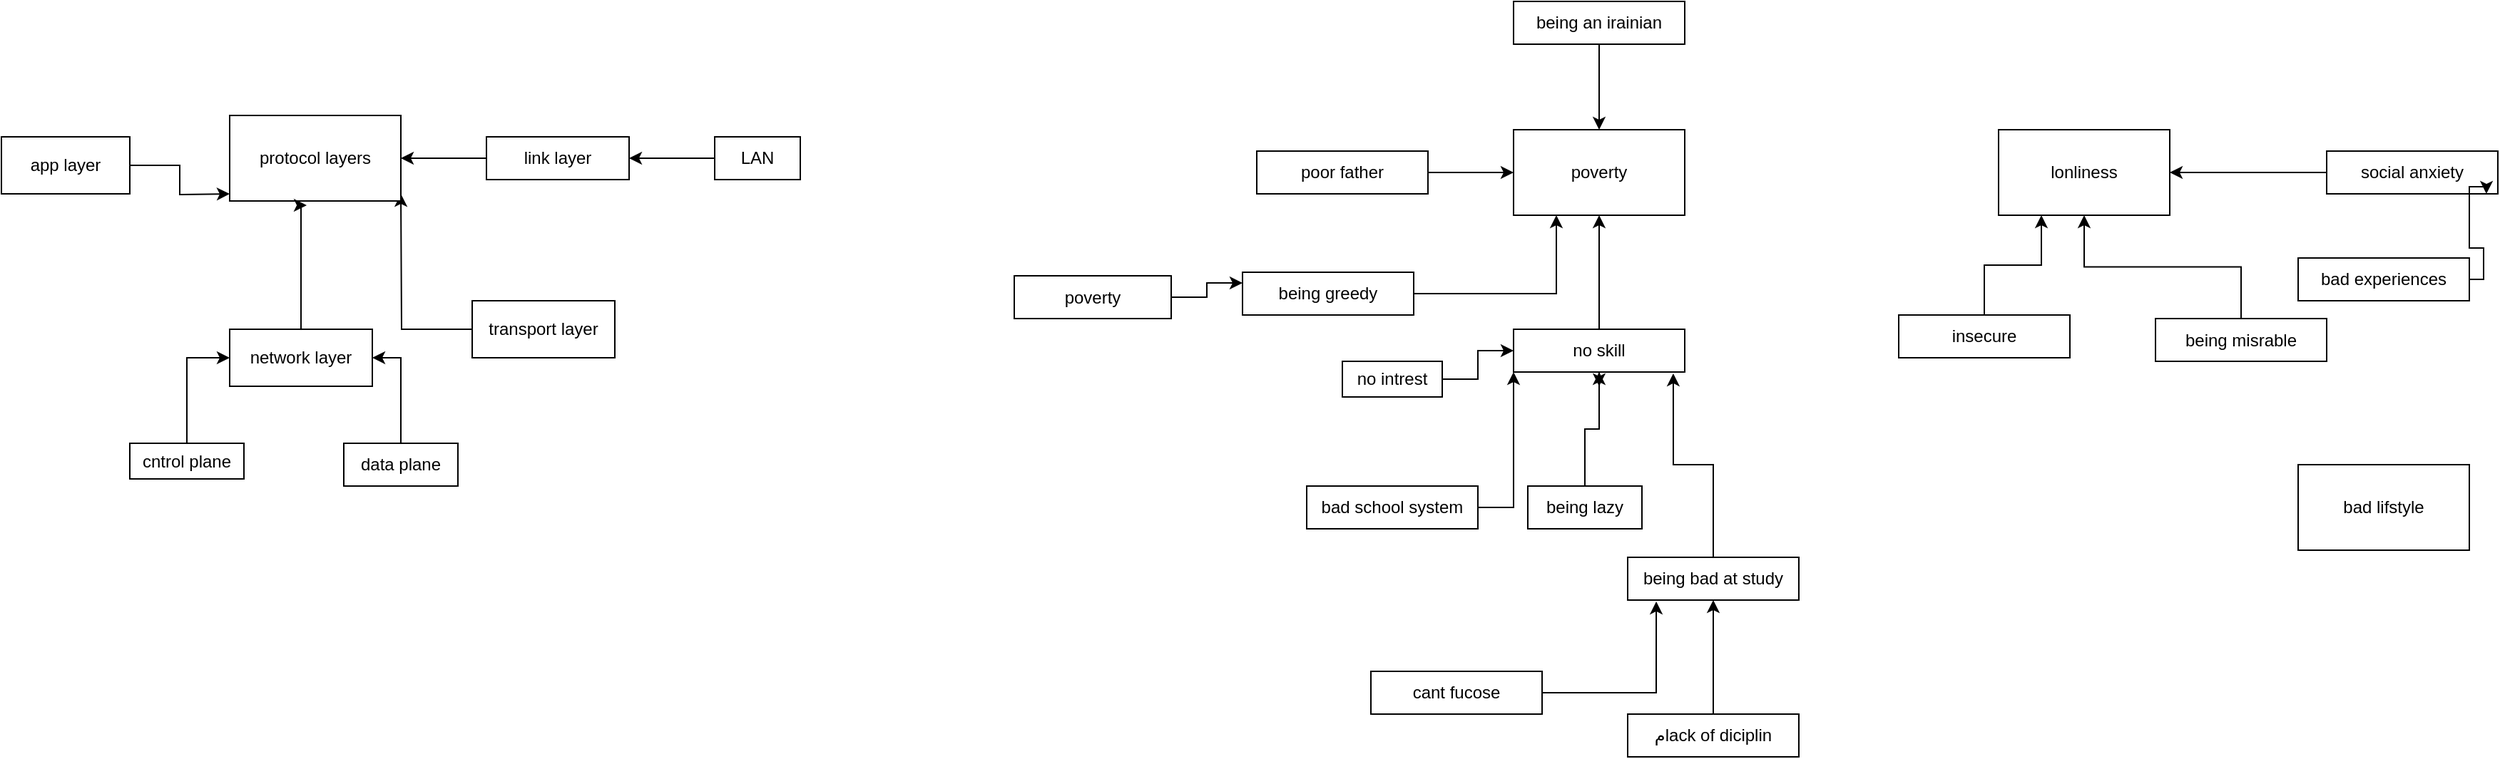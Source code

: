 <mxfile version="22.1.7" type="github">
  <diagram name="Page-1" id="HgrM448mSn5rprStrUOV">
    <mxGraphModel dx="1730" dy="434" grid="1" gridSize="10" guides="1" tooltips="1" connect="1" arrows="1" fold="1" page="1" pageScale="1" pageWidth="850" pageHeight="1100" math="0" shadow="0">
      <root>
        <mxCell id="0" />
        <mxCell id="1" parent="0" />
        <mxCell id="QlM4cI7z7VY00r_yVk7M-2" value="poverty" style="rounded=0;whiteSpace=wrap;html=1;" parent="1" vertex="1">
          <mxGeometry x="270" y="530" width="120" height="60" as="geometry" />
        </mxCell>
        <mxCell id="QlM4cI7z7VY00r_yVk7M-13" style="edgeStyle=orthogonalEdgeStyle;rounded=0;orthogonalLoop=1;jettySize=auto;html=1;entryX=0.5;entryY=1;entryDx=0;entryDy=0;" parent="1" source="QlM4cI7z7VY00r_yVk7M-3" target="QlM4cI7z7VY00r_yVk7M-6" edge="1">
          <mxGeometry relative="1" as="geometry" />
        </mxCell>
        <mxCell id="QlM4cI7z7VY00r_yVk7M-3" value="being misrable" style="rounded=0;whiteSpace=wrap;html=1;" parent="1" vertex="1">
          <mxGeometry x="720" y="662.5" width="120" height="30" as="geometry" />
        </mxCell>
        <mxCell id="QlM4cI7z7VY00r_yVk7M-9" style="edgeStyle=orthogonalEdgeStyle;rounded=0;orthogonalLoop=1;jettySize=auto;html=1;exitX=0.5;exitY=0;exitDx=0;exitDy=0;entryX=0.5;entryY=1;entryDx=0;entryDy=0;" parent="1" source="QlM4cI7z7VY00r_yVk7M-4" target="QlM4cI7z7VY00r_yVk7M-2" edge="1">
          <mxGeometry relative="1" as="geometry" />
        </mxCell>
        <mxCell id="QlM4cI7z7VY00r_yVk7M-38" style="edgeStyle=orthogonalEdgeStyle;rounded=0;orthogonalLoop=1;jettySize=auto;html=1;exitX=0.5;exitY=1;exitDx=0;exitDy=0;" parent="1" source="QlM4cI7z7VY00r_yVk7M-4" edge="1">
          <mxGeometry relative="1" as="geometry">
            <mxPoint x="330" y="710" as="targetPoint" />
          </mxGeometry>
        </mxCell>
        <mxCell id="QlM4cI7z7VY00r_yVk7M-4" value="no skill" style="rounded=0;whiteSpace=wrap;html=1;" parent="1" vertex="1">
          <mxGeometry x="270" y="670" width="120" height="30" as="geometry" />
        </mxCell>
        <mxCell id="QlM4cI7z7VY00r_yVk7M-5" value="bad lifstyle" style="rounded=0;whiteSpace=wrap;html=1;" parent="1" vertex="1">
          <mxGeometry x="820" y="765" width="120" height="60" as="geometry" />
        </mxCell>
        <mxCell id="QlM4cI7z7VY00r_yVk7M-6" value="lonliness" style="rounded=0;whiteSpace=wrap;html=1;" parent="1" vertex="1">
          <mxGeometry x="610" y="530" width="120" height="60" as="geometry" />
        </mxCell>
        <mxCell id="QlM4cI7z7VY00r_yVk7M-12" style="edgeStyle=orthogonalEdgeStyle;rounded=0;orthogonalLoop=1;jettySize=auto;html=1;entryX=0;entryY=0.5;entryDx=0;entryDy=0;" parent="1" source="QlM4cI7z7VY00r_yVk7M-11" target="QlM4cI7z7VY00r_yVk7M-4" edge="1">
          <mxGeometry relative="1" as="geometry" />
        </mxCell>
        <mxCell id="QlM4cI7z7VY00r_yVk7M-11" value="no intrest" style="rounded=0;whiteSpace=wrap;html=1;" parent="1" vertex="1">
          <mxGeometry x="150" y="692.5" width="70" height="25" as="geometry" />
        </mxCell>
        <mxCell id="QlM4cI7z7VY00r_yVk7M-15" style="edgeStyle=orthogonalEdgeStyle;rounded=0;orthogonalLoop=1;jettySize=auto;html=1;entryX=1;entryY=0.5;entryDx=0;entryDy=0;" parent="1" source="QlM4cI7z7VY00r_yVk7M-14" target="QlM4cI7z7VY00r_yVk7M-6" edge="1">
          <mxGeometry relative="1" as="geometry" />
        </mxCell>
        <mxCell id="QlM4cI7z7VY00r_yVk7M-14" value="social anxiety" style="rounded=0;whiteSpace=wrap;html=1;" parent="1" vertex="1">
          <mxGeometry x="840" y="545" width="120" height="30" as="geometry" />
        </mxCell>
        <mxCell id="QlM4cI7z7VY00r_yVk7M-17" style="edgeStyle=orthogonalEdgeStyle;rounded=0;orthogonalLoop=1;jettySize=auto;html=1;entryX=0.25;entryY=1;entryDx=0;entryDy=0;" parent="1" source="QlM4cI7z7VY00r_yVk7M-16" target="QlM4cI7z7VY00r_yVk7M-2" edge="1">
          <mxGeometry relative="1" as="geometry" />
        </mxCell>
        <mxCell id="QlM4cI7z7VY00r_yVk7M-16" value="being greedy" style="rounded=0;whiteSpace=wrap;html=1;" parent="1" vertex="1">
          <mxGeometry x="80" y="630" width="120" height="30" as="geometry" />
        </mxCell>
        <mxCell id="QlM4cI7z7VY00r_yVk7M-19" style="edgeStyle=orthogonalEdgeStyle;rounded=0;orthogonalLoop=1;jettySize=auto;html=1;entryX=0;entryY=0.5;entryDx=0;entryDy=0;" parent="1" source="QlM4cI7z7VY00r_yVk7M-18" target="QlM4cI7z7VY00r_yVk7M-2" edge="1">
          <mxGeometry relative="1" as="geometry" />
        </mxCell>
        <mxCell id="QlM4cI7z7VY00r_yVk7M-18" value="poor father" style="rounded=0;whiteSpace=wrap;html=1;" parent="1" vertex="1">
          <mxGeometry x="90" y="545" width="120" height="30" as="geometry" />
        </mxCell>
        <mxCell id="QlM4cI7z7VY00r_yVk7M-21" style="edgeStyle=orthogonalEdgeStyle;rounded=0;orthogonalLoop=1;jettySize=auto;html=1;entryX=0.5;entryY=1;entryDx=0;entryDy=0;" parent="1" source="QlM4cI7z7VY00r_yVk7M-20" target="QlM4cI7z7VY00r_yVk7M-4" edge="1">
          <mxGeometry relative="1" as="geometry">
            <mxPoint x="321" y="720" as="targetPoint" />
          </mxGeometry>
        </mxCell>
        <mxCell id="QlM4cI7z7VY00r_yVk7M-20" value="being lazy" style="rounded=0;whiteSpace=wrap;html=1;" parent="1" vertex="1">
          <mxGeometry x="280" y="780" width="80" height="30" as="geometry" />
        </mxCell>
        <mxCell id="QlM4cI7z7VY00r_yVk7M-23" style="edgeStyle=orthogonalEdgeStyle;rounded=0;orthogonalLoop=1;jettySize=auto;html=1;entryX=0;entryY=1;entryDx=0;entryDy=0;" parent="1" source="QlM4cI7z7VY00r_yVk7M-22" target="QlM4cI7z7VY00r_yVk7M-4" edge="1">
          <mxGeometry relative="1" as="geometry" />
        </mxCell>
        <mxCell id="QlM4cI7z7VY00r_yVk7M-22" value="bad school system" style="rounded=0;whiteSpace=wrap;html=1;" parent="1" vertex="1">
          <mxGeometry x="125" y="780" width="120" height="30" as="geometry" />
        </mxCell>
        <mxCell id="QlM4cI7z7VY00r_yVk7M-25" style="edgeStyle=orthogonalEdgeStyle;rounded=0;orthogonalLoop=1;jettySize=auto;html=1;entryX=0.933;entryY=1.033;entryDx=0;entryDy=0;entryPerimeter=0;" parent="1" source="QlM4cI7z7VY00r_yVk7M-24" target="QlM4cI7z7VY00r_yVk7M-4" edge="1">
          <mxGeometry relative="1" as="geometry" />
        </mxCell>
        <mxCell id="QlM4cI7z7VY00r_yVk7M-24" value="being bad at study" style="rounded=0;whiteSpace=wrap;html=1;" parent="1" vertex="1">
          <mxGeometry x="350" y="830" width="120" height="30" as="geometry" />
        </mxCell>
        <mxCell id="QlM4cI7z7VY00r_yVk7M-27" style="edgeStyle=orthogonalEdgeStyle;rounded=0;orthogonalLoop=1;jettySize=auto;html=1;entryX=0.5;entryY=1;entryDx=0;entryDy=0;" parent="1" source="QlM4cI7z7VY00r_yVk7M-26" target="QlM4cI7z7VY00r_yVk7M-24" edge="1">
          <mxGeometry relative="1" as="geometry" />
        </mxCell>
        <mxCell id="QlM4cI7z7VY00r_yVk7M-26" value="مlack of diciplin" style="rounded=0;whiteSpace=wrap;html=1;" parent="1" vertex="1">
          <mxGeometry x="350" y="940" width="120" height="30" as="geometry" />
        </mxCell>
        <mxCell id="QlM4cI7z7VY00r_yVk7M-29" style="edgeStyle=orthogonalEdgeStyle;rounded=0;orthogonalLoop=1;jettySize=auto;html=1;entryX=0.167;entryY=1.033;entryDx=0;entryDy=0;entryPerimeter=0;" parent="1" source="QlM4cI7z7VY00r_yVk7M-28" target="QlM4cI7z7VY00r_yVk7M-24" edge="1">
          <mxGeometry relative="1" as="geometry" />
        </mxCell>
        <mxCell id="QlM4cI7z7VY00r_yVk7M-28" value="cant fucose" style="rounded=0;whiteSpace=wrap;html=1;" parent="1" vertex="1">
          <mxGeometry x="170" y="910" width="120" height="30" as="geometry" />
        </mxCell>
        <mxCell id="QlM4cI7z7VY00r_yVk7M-31" style="edgeStyle=orthogonalEdgeStyle;rounded=0;orthogonalLoop=1;jettySize=auto;html=1;entryX=0.25;entryY=1;entryDx=0;entryDy=0;" parent="1" source="QlM4cI7z7VY00r_yVk7M-30" target="QlM4cI7z7VY00r_yVk7M-6" edge="1">
          <mxGeometry relative="1" as="geometry" />
        </mxCell>
        <mxCell id="QlM4cI7z7VY00r_yVk7M-30" value="insecure" style="rounded=0;whiteSpace=wrap;html=1;" parent="1" vertex="1">
          <mxGeometry x="540" y="660" width="120" height="30" as="geometry" />
        </mxCell>
        <mxCell id="QlM4cI7z7VY00r_yVk7M-33" style="edgeStyle=orthogonalEdgeStyle;rounded=0;orthogonalLoop=1;jettySize=auto;html=1;entryX=0.5;entryY=0;entryDx=0;entryDy=0;" parent="1" source="QlM4cI7z7VY00r_yVk7M-32" target="QlM4cI7z7VY00r_yVk7M-2" edge="1">
          <mxGeometry relative="1" as="geometry" />
        </mxCell>
        <mxCell id="QlM4cI7z7VY00r_yVk7M-32" value="being an irainian" style="rounded=0;whiteSpace=wrap;html=1;" parent="1" vertex="1">
          <mxGeometry x="270" y="440" width="120" height="30" as="geometry" />
        </mxCell>
        <mxCell id="QlM4cI7z7VY00r_yVk7M-36" style="edgeStyle=orthogonalEdgeStyle;rounded=0;orthogonalLoop=1;jettySize=auto;html=1;entryX=0.933;entryY=1;entryDx=0;entryDy=0;entryPerimeter=0;" parent="1" source="QlM4cI7z7VY00r_yVk7M-35" target="QlM4cI7z7VY00r_yVk7M-14" edge="1">
          <mxGeometry relative="1" as="geometry">
            <Array as="points">
              <mxPoint x="950" y="613" />
              <mxPoint x="940" y="613" />
              <mxPoint x="940" y="570" />
              <mxPoint x="952" y="570" />
            </Array>
          </mxGeometry>
        </mxCell>
        <mxCell id="QlM4cI7z7VY00r_yVk7M-35" value="bad experiences" style="rounded=0;whiteSpace=wrap;html=1;" parent="1" vertex="1">
          <mxGeometry x="820" y="620" width="120" height="30" as="geometry" />
        </mxCell>
        <mxCell id="fAKe_1dJWYF4i4yQIyIv-2" style="edgeStyle=orthogonalEdgeStyle;rounded=0;orthogonalLoop=1;jettySize=auto;html=1;entryX=0;entryY=0.25;entryDx=0;entryDy=0;" parent="1" source="fAKe_1dJWYF4i4yQIyIv-1" target="QlM4cI7z7VY00r_yVk7M-16" edge="1">
          <mxGeometry relative="1" as="geometry" />
        </mxCell>
        <mxCell id="fAKe_1dJWYF4i4yQIyIv-1" value="poverty&lt;br&gt;" style="rounded=0;whiteSpace=wrap;html=1;" parent="1" vertex="1">
          <mxGeometry x="-80" y="632.5" width="110" height="30" as="geometry" />
        </mxCell>
        <mxCell id="Dw6OdnDwv536eD71H71I-3" style="edgeStyle=orthogonalEdgeStyle;rounded=0;orthogonalLoop=1;jettySize=auto;html=1;entryX=0;entryY=0.5;entryDx=0;entryDy=0;" parent="1" source="Dw6OdnDwv536eD71H71I-2" edge="1">
          <mxGeometry relative="1" as="geometry">
            <mxPoint x="-630" y="575" as="targetPoint" />
          </mxGeometry>
        </mxCell>
        <mxCell id="Dw6OdnDwv536eD71H71I-2" value="app layer" style="rounded=0;whiteSpace=wrap;html=1;" parent="1" vertex="1">
          <mxGeometry x="-790" y="535" width="90" height="40" as="geometry" />
        </mxCell>
        <mxCell id="Dw6OdnDwv536eD71H71I-5" style="edgeStyle=orthogonalEdgeStyle;rounded=0;orthogonalLoop=1;jettySize=auto;html=1;entryX=1;entryY=0.5;entryDx=0;entryDy=0;" parent="1" source="Dw6OdnDwv536eD71H71I-4" edge="1">
          <mxGeometry relative="1" as="geometry">
            <mxPoint x="-510" y="575" as="targetPoint" />
          </mxGeometry>
        </mxCell>
        <mxCell id="Dw6OdnDwv536eD71H71I-4" value="transport layer" style="rounded=0;whiteSpace=wrap;html=1;" parent="1" vertex="1">
          <mxGeometry x="-460" y="650" width="100" height="40" as="geometry" />
        </mxCell>
        <mxCell id="Dw6OdnDwv536eD71H71I-6" value="network layer" style="rounded=0;whiteSpace=wrap;html=1;" parent="1" vertex="1">
          <mxGeometry x="-630" y="670" width="100" height="40" as="geometry" />
        </mxCell>
        <mxCell id="Dw6OdnDwv536eD71H71I-7" value="protocol layers" style="rounded=0;whiteSpace=wrap;html=1;" parent="1" vertex="1">
          <mxGeometry x="-630" y="520" width="120" height="60" as="geometry" />
        </mxCell>
        <mxCell id="Dw6OdnDwv536eD71H71I-8" style="edgeStyle=orthogonalEdgeStyle;rounded=0;orthogonalLoop=1;jettySize=auto;html=1;entryX=0.45;entryY=1.05;entryDx=0;entryDy=0;entryPerimeter=0;" parent="1" source="Dw6OdnDwv536eD71H71I-6" target="Dw6OdnDwv536eD71H71I-7" edge="1">
          <mxGeometry relative="1" as="geometry">
            <Array as="points">
              <mxPoint x="-580" y="583" />
            </Array>
          </mxGeometry>
        </mxCell>
        <mxCell id="Dw6OdnDwv536eD71H71I-10" style="edgeStyle=orthogonalEdgeStyle;rounded=0;orthogonalLoop=1;jettySize=auto;html=1;entryX=1;entryY=0.5;entryDx=0;entryDy=0;" parent="1" source="Dw6OdnDwv536eD71H71I-9" target="Dw6OdnDwv536eD71H71I-6" edge="1">
          <mxGeometry relative="1" as="geometry" />
        </mxCell>
        <mxCell id="Dw6OdnDwv536eD71H71I-9" value="data plane" style="rounded=0;whiteSpace=wrap;html=1;" parent="1" vertex="1">
          <mxGeometry x="-550" y="750" width="80" height="30" as="geometry" />
        </mxCell>
        <mxCell id="Dw6OdnDwv536eD71H71I-12" style="edgeStyle=orthogonalEdgeStyle;rounded=0;orthogonalLoop=1;jettySize=auto;html=1;entryX=0;entryY=0.5;entryDx=0;entryDy=0;" parent="1" source="Dw6OdnDwv536eD71H71I-11" target="Dw6OdnDwv536eD71H71I-6" edge="1">
          <mxGeometry relative="1" as="geometry" />
        </mxCell>
        <mxCell id="Dw6OdnDwv536eD71H71I-11" value="cntrol plane" style="rounded=0;whiteSpace=wrap;html=1;" parent="1" vertex="1">
          <mxGeometry x="-700" y="750" width="80" height="25" as="geometry" />
        </mxCell>
        <mxCell id="Dw6OdnDwv536eD71H71I-14" style="edgeStyle=orthogonalEdgeStyle;rounded=0;orthogonalLoop=1;jettySize=auto;html=1;entryX=1;entryY=0.5;entryDx=0;entryDy=0;" parent="1" source="Dw6OdnDwv536eD71H71I-13" target="Dw6OdnDwv536eD71H71I-7" edge="1">
          <mxGeometry relative="1" as="geometry" />
        </mxCell>
        <mxCell id="Dw6OdnDwv536eD71H71I-13" value="link layer" style="rounded=0;whiteSpace=wrap;html=1;" parent="1" vertex="1">
          <mxGeometry x="-450" y="535" width="100" height="30" as="geometry" />
        </mxCell>
        <mxCell id="Dw6OdnDwv536eD71H71I-16" style="edgeStyle=orthogonalEdgeStyle;rounded=0;orthogonalLoop=1;jettySize=auto;html=1;entryX=1;entryY=0.5;entryDx=0;entryDy=0;" parent="1" source="Dw6OdnDwv536eD71H71I-15" target="Dw6OdnDwv536eD71H71I-13" edge="1">
          <mxGeometry relative="1" as="geometry" />
        </mxCell>
        <mxCell id="Dw6OdnDwv536eD71H71I-15" value="LAN" style="rounded=0;whiteSpace=wrap;html=1;" parent="1" vertex="1">
          <mxGeometry x="-290" y="535" width="60" height="30" as="geometry" />
        </mxCell>
      </root>
    </mxGraphModel>
  </diagram>
</mxfile>
